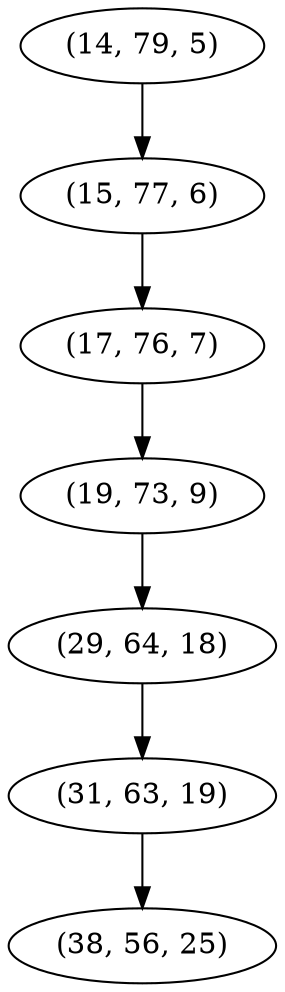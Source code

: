 digraph tree {
    "(14, 79, 5)";
    "(15, 77, 6)";
    "(17, 76, 7)";
    "(19, 73, 9)";
    "(29, 64, 18)";
    "(31, 63, 19)";
    "(38, 56, 25)";
    "(14, 79, 5)" -> "(15, 77, 6)";
    "(15, 77, 6)" -> "(17, 76, 7)";
    "(17, 76, 7)" -> "(19, 73, 9)";
    "(19, 73, 9)" -> "(29, 64, 18)";
    "(29, 64, 18)" -> "(31, 63, 19)";
    "(31, 63, 19)" -> "(38, 56, 25)";
}
